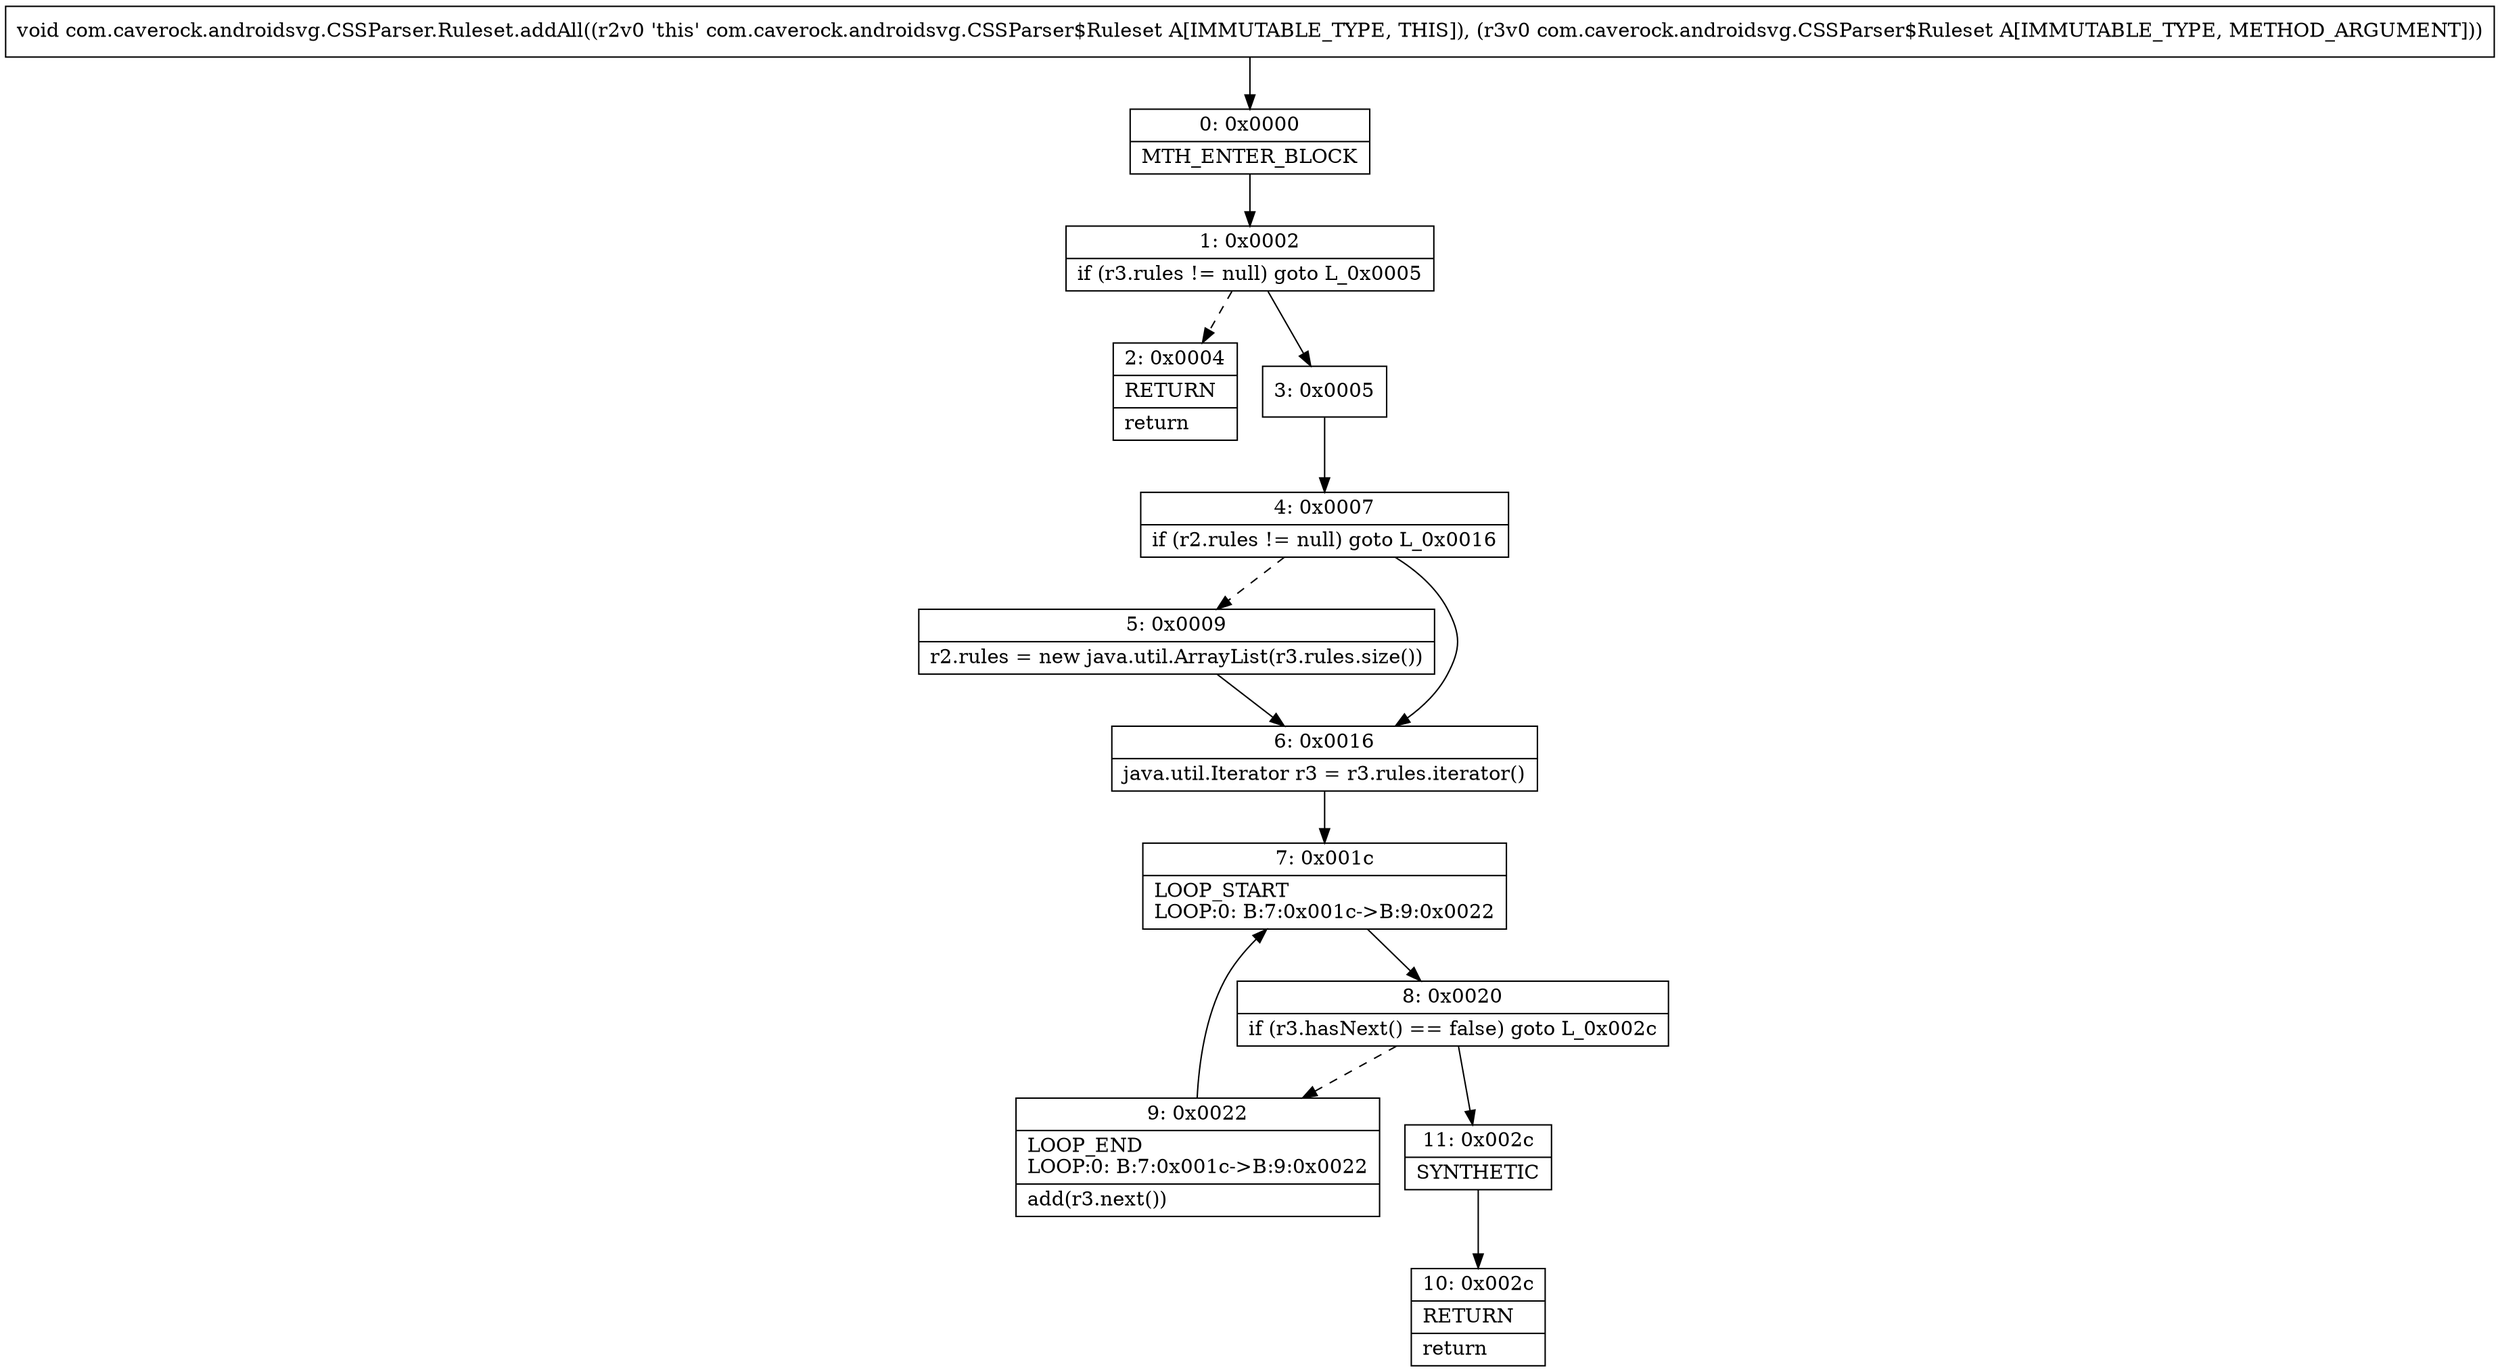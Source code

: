 digraph "CFG forcom.caverock.androidsvg.CSSParser.Ruleset.addAll(Lcom\/caverock\/androidsvg\/CSSParser$Ruleset;)V" {
Node_0 [shape=record,label="{0\:\ 0x0000|MTH_ENTER_BLOCK\l}"];
Node_1 [shape=record,label="{1\:\ 0x0002|if (r3.rules != null) goto L_0x0005\l}"];
Node_2 [shape=record,label="{2\:\ 0x0004|RETURN\l|return\l}"];
Node_3 [shape=record,label="{3\:\ 0x0005}"];
Node_4 [shape=record,label="{4\:\ 0x0007|if (r2.rules != null) goto L_0x0016\l}"];
Node_5 [shape=record,label="{5\:\ 0x0009|r2.rules = new java.util.ArrayList(r3.rules.size())\l}"];
Node_6 [shape=record,label="{6\:\ 0x0016|java.util.Iterator r3 = r3.rules.iterator()\l}"];
Node_7 [shape=record,label="{7\:\ 0x001c|LOOP_START\lLOOP:0: B:7:0x001c\-\>B:9:0x0022\l}"];
Node_8 [shape=record,label="{8\:\ 0x0020|if (r3.hasNext() == false) goto L_0x002c\l}"];
Node_9 [shape=record,label="{9\:\ 0x0022|LOOP_END\lLOOP:0: B:7:0x001c\-\>B:9:0x0022\l|add(r3.next())\l}"];
Node_10 [shape=record,label="{10\:\ 0x002c|RETURN\l|return\l}"];
Node_11 [shape=record,label="{11\:\ 0x002c|SYNTHETIC\l}"];
MethodNode[shape=record,label="{void com.caverock.androidsvg.CSSParser.Ruleset.addAll((r2v0 'this' com.caverock.androidsvg.CSSParser$Ruleset A[IMMUTABLE_TYPE, THIS]), (r3v0 com.caverock.androidsvg.CSSParser$Ruleset A[IMMUTABLE_TYPE, METHOD_ARGUMENT])) }"];
MethodNode -> Node_0;
Node_0 -> Node_1;
Node_1 -> Node_2[style=dashed];
Node_1 -> Node_3;
Node_3 -> Node_4;
Node_4 -> Node_5[style=dashed];
Node_4 -> Node_6;
Node_5 -> Node_6;
Node_6 -> Node_7;
Node_7 -> Node_8;
Node_8 -> Node_9[style=dashed];
Node_8 -> Node_11;
Node_9 -> Node_7;
Node_11 -> Node_10;
}

